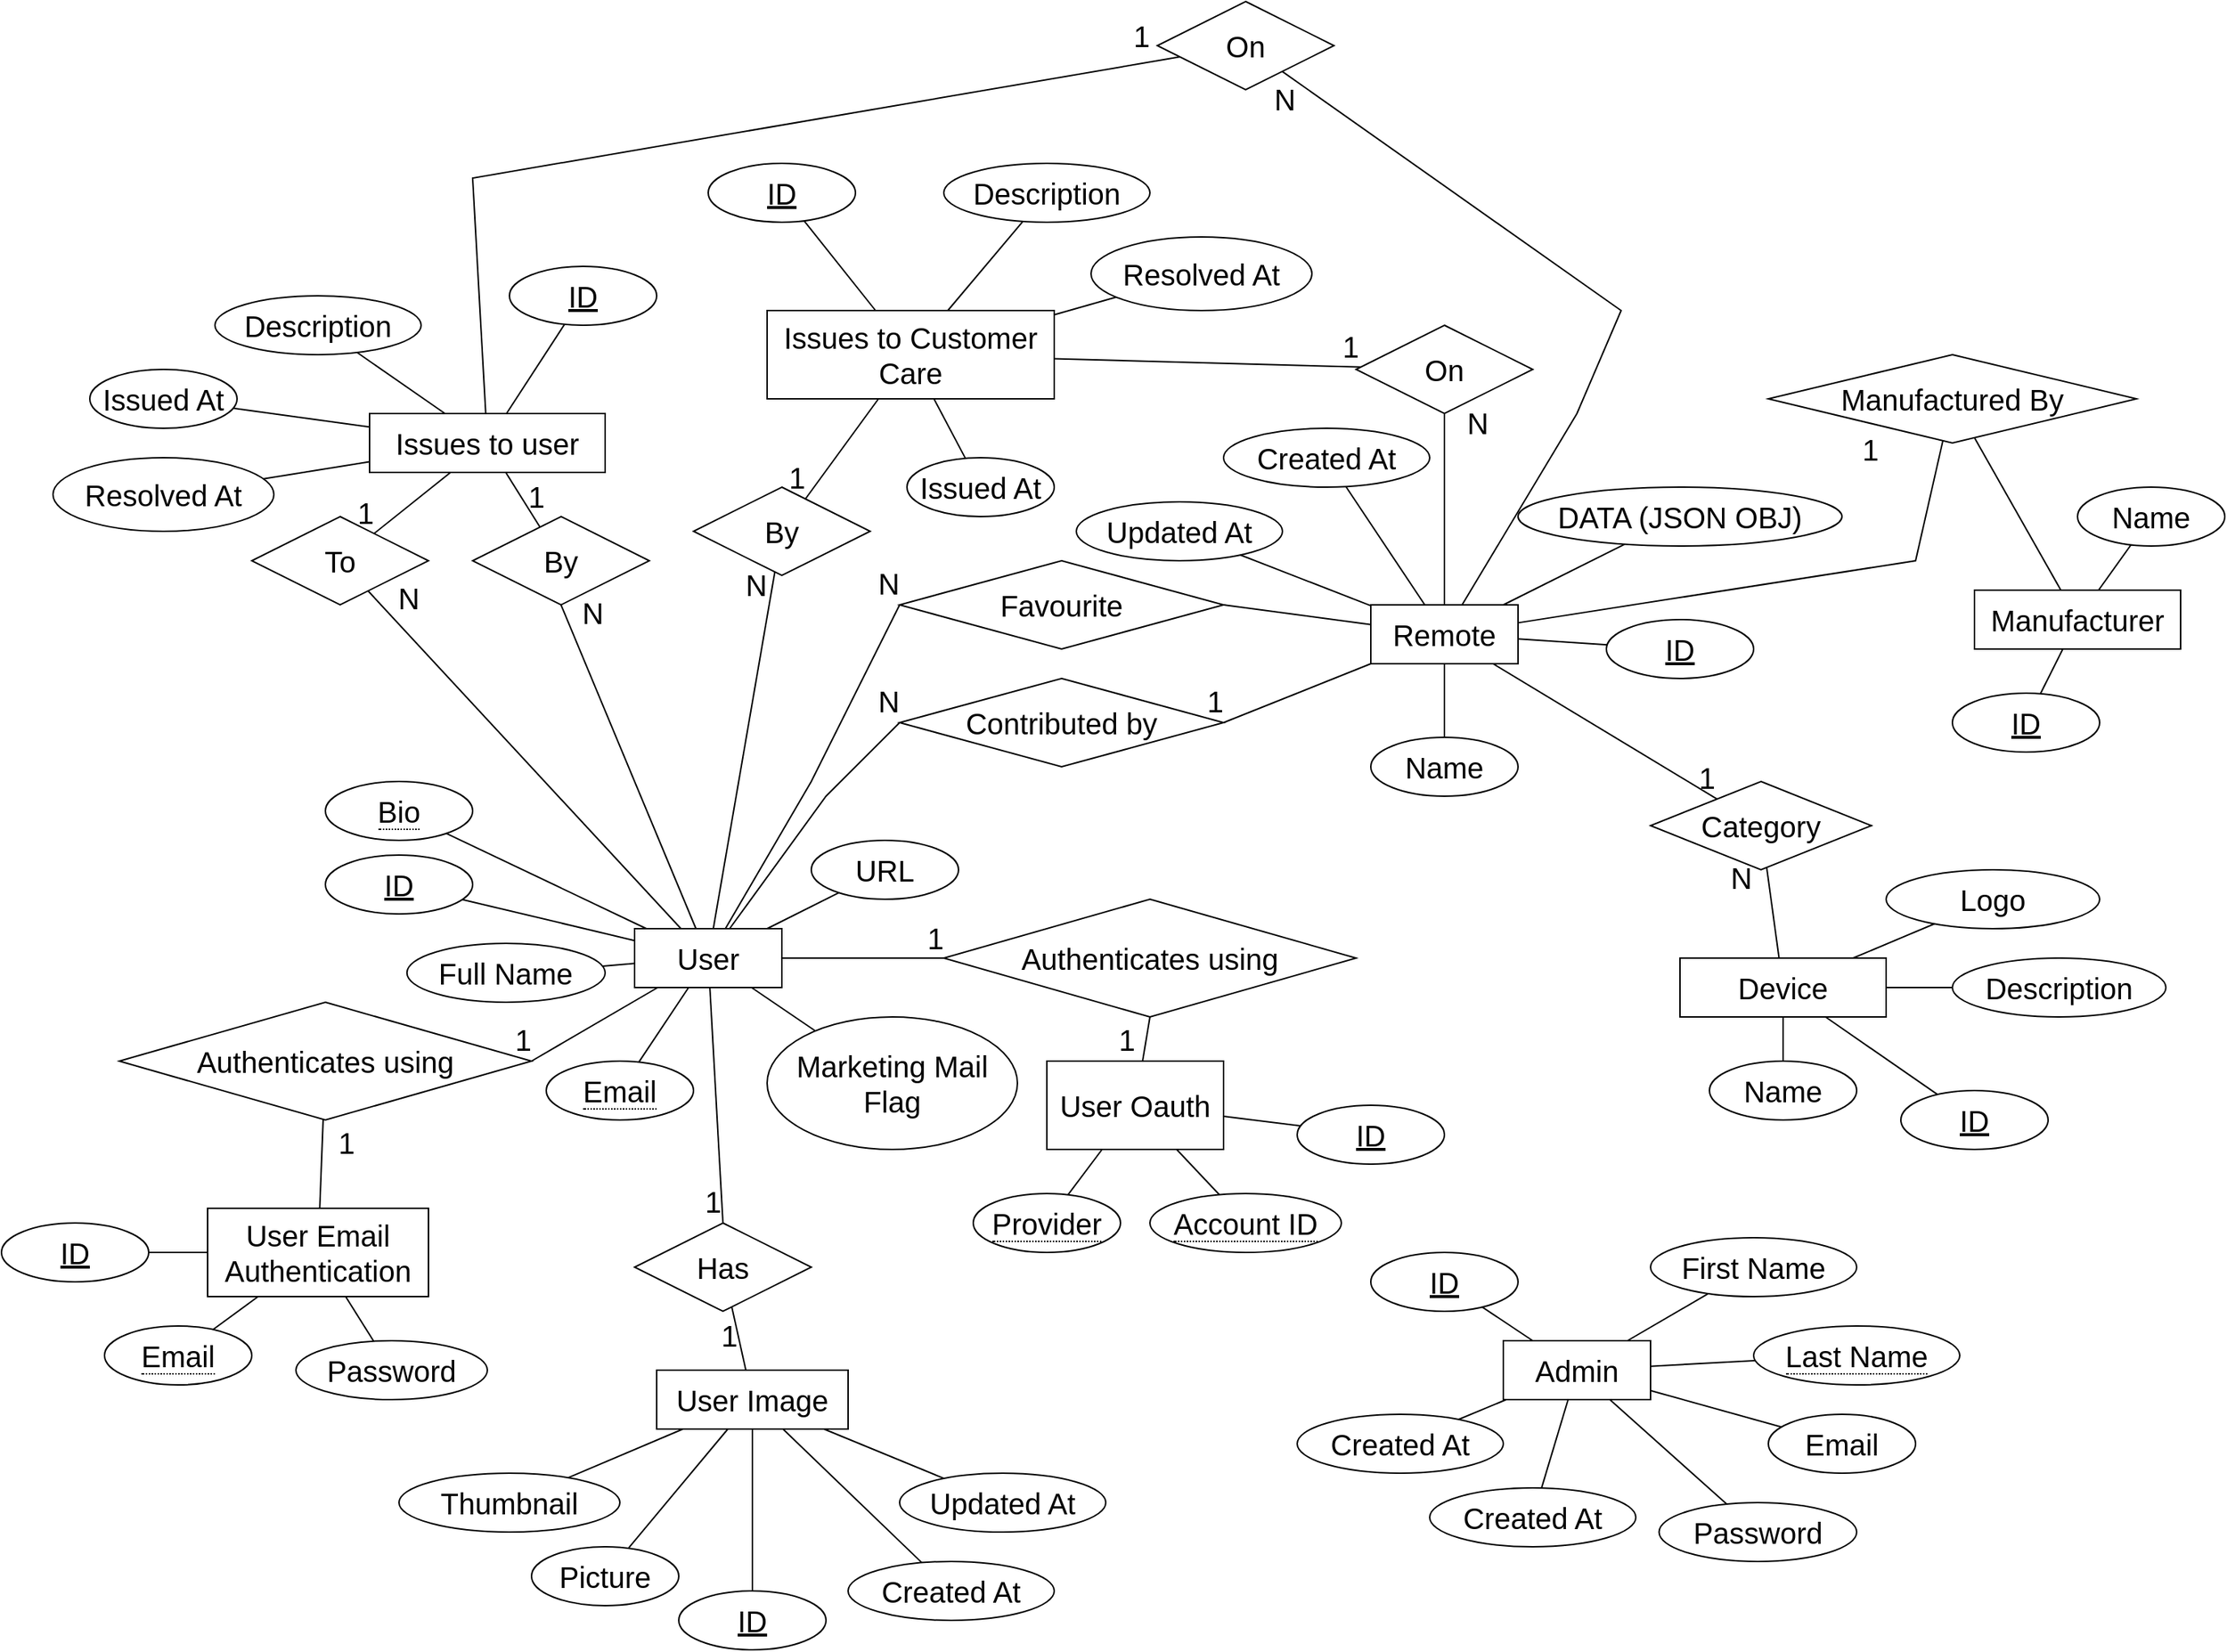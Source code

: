 <mxfile version="17.2.4" type="device"><diagram id="R2lEEEUBdFMjLlhIrx00" name="Page-1"><mxGraphModel dx="2805" dy="2428" grid="1" gridSize="10" guides="1" tooltips="1" connect="1" arrows="1" fold="1" page="1" pageScale="1" pageWidth="850" pageHeight="1100" math="0" shadow="0" extFonts="Permanent Marker^https://fonts.googleapis.com/css?family=Permanent+Marker"><root><mxCell id="0"/><mxCell id="1" parent="0"/><mxCell id="GoLsQknauNFlvI-xwhNp-1" value="&lt;font style=&quot;font-size: 20px&quot;&gt;User Oauth&lt;/font&gt;" style="whiteSpace=wrap;html=1;align=center;movable=0;resizable=0;rotatable=0;deletable=0;editable=0;connectable=0;" vertex="1" parent="1"><mxGeometry x="610" y="470" width="120" height="60" as="geometry"/></mxCell><mxCell id="GoLsQknauNFlvI-xwhNp-2" value="&lt;font style=&quot;font-size: 20px&quot;&gt;User&lt;/font&gt;" style="whiteSpace=wrap;html=1;align=center;movable=0;resizable=0;rotatable=0;deletable=0;editable=0;connectable=0;" vertex="1" parent="1"><mxGeometry x="330" y="380" width="100" height="40" as="geometry"/></mxCell><mxCell id="GoLsQknauNFlvI-xwhNp-3" value="&lt;font style=&quot;font-size: 20px&quot;&gt;Remote&lt;/font&gt;" style="whiteSpace=wrap;html=1;align=center;movable=0;resizable=0;rotatable=0;deletable=0;editable=0;connectable=0;" vertex="1" parent="1"><mxGeometry x="830" y="160" width="100" height="40" as="geometry"/></mxCell><mxCell id="GoLsQknauNFlvI-xwhNp-4" value="&lt;font style=&quot;font-size: 20px&quot;&gt;User Image&lt;br&gt;&lt;/font&gt;" style="whiteSpace=wrap;html=1;align=center;movable=0;resizable=0;rotatable=0;deletable=0;editable=0;connectable=0;" vertex="1" parent="1"><mxGeometry x="345" y="680" width="130" height="40" as="geometry"/></mxCell><mxCell id="GoLsQknauNFlvI-xwhNp-5" value="&lt;font style=&quot;font-size: 20px&quot;&gt;User Email Authentication&lt;br&gt;&lt;/font&gt;" style="whiteSpace=wrap;html=1;align=center;movable=0;resizable=0;rotatable=0;deletable=0;editable=0;connectable=0;" vertex="1" parent="1"><mxGeometry x="40" y="570" width="150" height="60" as="geometry"/></mxCell><mxCell id="GoLsQknauNFlvI-xwhNp-6" value="&lt;span style=&quot;font-size: 20px&quot;&gt;Issues to user&lt;/span&gt;" style="whiteSpace=wrap;html=1;align=center;movable=0;resizable=0;rotatable=0;deletable=0;editable=0;connectable=0;" vertex="1" parent="1"><mxGeometry x="150" y="30" width="160" height="40" as="geometry"/></mxCell><mxCell id="GoLsQknauNFlvI-xwhNp-7" value="&lt;font style=&quot;font-size: 20px&quot;&gt;Manufacturer&lt;/font&gt;" style="whiteSpace=wrap;html=1;align=center;movable=0;resizable=0;rotatable=0;deletable=0;editable=0;connectable=0;" vertex="1" parent="1"><mxGeometry x="1240" y="150" width="140" height="40" as="geometry"/></mxCell><mxCell id="GoLsQknauNFlvI-xwhNp-8" value="&lt;font style=&quot;font-size: 20px&quot;&gt;Device&lt;/font&gt;" style="whiteSpace=wrap;html=1;align=center;movable=0;resizable=0;rotatable=0;deletable=0;editable=0;connectable=0;" vertex="1" parent="1"><mxGeometry x="1040" y="400" width="140" height="40" as="geometry"/></mxCell><mxCell id="GoLsQknauNFlvI-xwhNp-11" value="&lt;span style=&quot;border-bottom: 1px dotted&quot;&gt;Account ID&lt;/span&gt;" style="ellipse;whiteSpace=wrap;html=1;align=center;fontSize=20;movable=0;resizable=0;rotatable=0;deletable=0;editable=0;connectable=0;" vertex="1" parent="1"><mxGeometry x="680" y="560" width="130" height="40" as="geometry"/></mxCell><mxCell id="GoLsQknauNFlvI-xwhNp-12" value="&lt;span style=&quot;border-bottom: 1px dotted&quot;&gt;Provider&lt;/span&gt;" style="ellipse;whiteSpace=wrap;html=1;align=center;fontSize=20;movable=0;resizable=0;rotatable=0;deletable=0;editable=0;connectable=0;" vertex="1" parent="1"><mxGeometry x="560" y="560" width="100" height="40" as="geometry"/></mxCell><mxCell id="GoLsQknauNFlvI-xwhNp-17" value="" style="endArrow=none;html=1;rounded=0;fontSize=20;movable=0;resizable=0;rotatable=0;deletable=0;editable=0;connectable=0;" edge="1" parent="1" source="GoLsQknauNFlvI-xwhNp-12" target="GoLsQknauNFlvI-xwhNp-1"><mxGeometry relative="1" as="geometry"><mxPoint x="500" y="450" as="sourcePoint"/><mxPoint x="660" y="450" as="targetPoint"/></mxGeometry></mxCell><mxCell id="GoLsQknauNFlvI-xwhNp-18" value="" style="endArrow=none;html=1;rounded=0;fontSize=20;movable=0;resizable=0;rotatable=0;deletable=0;editable=0;connectable=0;" edge="1" parent="1" source="GoLsQknauNFlvI-xwhNp-11" target="GoLsQknauNFlvI-xwhNp-1"><mxGeometry relative="1" as="geometry"><mxPoint x="600" y="420" as="sourcePoint"/><mxPoint x="760" y="420" as="targetPoint"/></mxGeometry></mxCell><mxCell id="GoLsQknauNFlvI-xwhNp-20" value="" style="endArrow=none;html=1;rounded=0;fontSize=20;movable=0;resizable=0;rotatable=0;deletable=0;editable=0;connectable=0;" edge="1" parent="1" source="GoLsQknauNFlvI-xwhNp-117" target="GoLsQknauNFlvI-xwhNp-1"><mxGeometry relative="1" as="geometry"><mxPoint x="760.0" y="510" as="sourcePoint"/><mxPoint x="680" y="420" as="targetPoint"/></mxGeometry></mxCell><mxCell id="GoLsQknauNFlvI-xwhNp-22" value="&lt;span style=&quot;border-bottom: 1px dotted&quot;&gt;Email&lt;/span&gt;" style="ellipse;whiteSpace=wrap;html=1;align=center;fontSize=20;movable=0;resizable=0;rotatable=0;deletable=0;editable=0;connectable=0;" vertex="1" parent="1"><mxGeometry x="-30" y="650" width="100" height="40" as="geometry"/></mxCell><mxCell id="GoLsQknauNFlvI-xwhNp-25" value="" style="endArrow=none;html=1;rounded=0;fontSize=20;movable=0;resizable=0;rotatable=0;deletable=0;editable=0;connectable=0;" edge="1" parent="1" source="GoLsQknauNFlvI-xwhNp-123" target="GoLsQknauNFlvI-xwhNp-5"><mxGeometry relative="1" as="geometry"><mxPoint x="10" y="600" as="sourcePoint"/><mxPoint x="310" y="520" as="targetPoint"/></mxGeometry></mxCell><mxCell id="GoLsQknauNFlvI-xwhNp-26" value="" style="endArrow=none;html=1;rounded=0;fontSize=20;movable=0;resizable=0;rotatable=0;deletable=0;editable=0;connectable=0;" edge="1" parent="1" source="GoLsQknauNFlvI-xwhNp-22" target="GoLsQknauNFlvI-xwhNp-5"><mxGeometry relative="1" as="geometry"><mxPoint x="110" y="520" as="sourcePoint"/><mxPoint x="270" y="520" as="targetPoint"/></mxGeometry></mxCell><mxCell id="GoLsQknauNFlvI-xwhNp-27" value="" style="endArrow=none;html=1;rounded=0;fontSize=20;movable=0;resizable=0;rotatable=0;deletable=0;editable=0;connectable=0;" edge="1" parent="1" source="GoLsQknauNFlvI-xwhNp-112" target="GoLsQknauNFlvI-xwhNp-5"><mxGeometry relative="1" as="geometry"><mxPoint x="147.943" y="650.408" as="sourcePoint"/><mxPoint x="390" y="520" as="targetPoint"/></mxGeometry></mxCell><mxCell id="GoLsQknauNFlvI-xwhNp-30" value="&lt;span style=&quot;border-bottom: 1px dotted&quot;&gt;Bio&lt;/span&gt;" style="ellipse;whiteSpace=wrap;html=1;align=center;fontSize=20;movable=0;resizable=0;rotatable=0;deletable=0;editable=0;connectable=0;" vertex="1" parent="1"><mxGeometry x="120" y="280" width="100" height="40" as="geometry"/></mxCell><mxCell id="GoLsQknauNFlvI-xwhNp-32" value="" style="endArrow=none;html=1;rounded=0;fontSize=20;movable=0;resizable=0;rotatable=0;deletable=0;editable=0;connectable=0;" edge="1" parent="1" source="GoLsQknauNFlvI-xwhNp-2" target="GoLsQknauNFlvI-xwhNp-30"><mxGeometry relative="1" as="geometry"><mxPoint x="280" y="260" as="sourcePoint"/><mxPoint x="440" y="260" as="targetPoint"/></mxGeometry></mxCell><mxCell id="GoLsQknauNFlvI-xwhNp-33" value="" style="endArrow=none;html=1;rounded=0;fontSize=20;movable=0;resizable=0;rotatable=0;deletable=0;editable=0;connectable=0;" edge="1" parent="1" source="GoLsQknauNFlvI-xwhNp-128" target="GoLsQknauNFlvI-xwhNp-2"><mxGeometry relative="1" as="geometry"><mxPoint x="274.623" y="354.429" as="sourcePoint"/><mxPoint x="410" y="200" as="targetPoint"/></mxGeometry></mxCell><mxCell id="GoLsQknauNFlvI-xwhNp-34" value="" style="endArrow=none;html=1;rounded=0;fontSize=20;movable=0;resizable=0;rotatable=0;deletable=0;editable=0;connectable=0;" edge="1" parent="1" source="GoLsQknauNFlvI-xwhNp-2" target="GoLsQknauNFlvI-xwhNp-125"><mxGeometry relative="1" as="geometry"><mxPoint x="340" y="270" as="sourcePoint"/><mxPoint x="469.998" y="356.853" as="targetPoint"/></mxGeometry></mxCell><mxCell id="GoLsQknauNFlvI-xwhNp-39" value="&lt;span style=&quot;border-bottom: 1px dotted&quot;&gt;Email&lt;/span&gt;" style="ellipse;whiteSpace=wrap;html=1;align=center;fontSize=20;movable=0;resizable=0;rotatable=0;deletable=0;editable=0;connectable=0;" vertex="1" parent="1"><mxGeometry x="270" y="470" width="100" height="40" as="geometry"/></mxCell><mxCell id="GoLsQknauNFlvI-xwhNp-41" value="" style="endArrow=none;html=1;rounded=0;fontSize=20;movable=0;resizable=0;rotatable=0;deletable=0;editable=0;connectable=0;" edge="1" parent="1" source="GoLsQknauNFlvI-xwhNp-2" target="GoLsQknauNFlvI-xwhNp-39"><mxGeometry relative="1" as="geometry"><mxPoint x="490" y="410" as="sourcePoint"/><mxPoint x="650" y="410" as="targetPoint"/></mxGeometry></mxCell><mxCell id="GoLsQknauNFlvI-xwhNp-42" value="Authenticates using" style="shape=rhombus;perimeter=rhombusPerimeter;whiteSpace=wrap;html=1;align=center;fontSize=20;movable=0;resizable=0;rotatable=0;deletable=0;editable=0;connectable=0;" vertex="1" parent="1"><mxGeometry x="-20" y="430" width="280" height="80" as="geometry"/></mxCell><mxCell id="GoLsQknauNFlvI-xwhNp-43" value="Authenticates using" style="shape=rhombus;perimeter=rhombusPerimeter;whiteSpace=wrap;html=1;align=center;fontSize=20;movable=0;resizable=0;rotatable=0;deletable=0;editable=0;connectable=0;" vertex="1" parent="1"><mxGeometry x="540" y="360" width="280" height="80" as="geometry"/></mxCell><mxCell id="GoLsQknauNFlvI-xwhNp-44" value="" style="endArrow=none;html=1;rounded=0;fontSize=20;entryX=0.5;entryY=1;entryDx=0;entryDy=0;movable=0;resizable=0;rotatable=0;deletable=0;editable=0;connectable=0;" edge="1" parent="1" source="GoLsQknauNFlvI-xwhNp-1" target="GoLsQknauNFlvI-xwhNp-43"><mxGeometry relative="1" as="geometry"><mxPoint x="390" y="550" as="sourcePoint"/><mxPoint x="550" y="550" as="targetPoint"/></mxGeometry></mxCell><mxCell id="GoLsQknauNFlvI-xwhNp-45" value="1" style="resizable=0;html=1;align=right;verticalAlign=bottom;fontSize=20;movable=0;rotatable=0;deletable=0;editable=0;connectable=0;" connectable="0" vertex="1" parent="GoLsQknauNFlvI-xwhNp-44"><mxGeometry x="1" relative="1" as="geometry"><mxPoint x="-10" y="30" as="offset"/></mxGeometry></mxCell><mxCell id="GoLsQknauNFlvI-xwhNp-46" value="" style="endArrow=none;html=1;rounded=0;fontSize=20;movable=0;resizable=0;rotatable=0;deletable=0;editable=0;connectable=0;" edge="1" parent="1" source="GoLsQknauNFlvI-xwhNp-2" target="GoLsQknauNFlvI-xwhNp-43"><mxGeometry relative="1" as="geometry"><mxPoint x="540" y="330" as="sourcePoint"/><mxPoint x="700" y="330" as="targetPoint"/></mxGeometry></mxCell><mxCell id="GoLsQknauNFlvI-xwhNp-47" value="1" style="resizable=0;html=1;align=right;verticalAlign=bottom;fontSize=20;movable=0;rotatable=0;deletable=0;editable=0;connectable=0;" connectable="0" vertex="1" parent="GoLsQknauNFlvI-xwhNp-46"><mxGeometry x="1" relative="1" as="geometry"/></mxCell><mxCell id="GoLsQknauNFlvI-xwhNp-48" value="" style="endArrow=none;html=1;rounded=0;fontSize=20;entryX=1;entryY=0.5;entryDx=0;entryDy=0;movable=0;resizable=0;rotatable=0;deletable=0;editable=0;connectable=0;" edge="1" parent="1" source="GoLsQknauNFlvI-xwhNp-2" target="GoLsQknauNFlvI-xwhNp-42"><mxGeometry relative="1" as="geometry"><mxPoint x="420" y="540" as="sourcePoint"/><mxPoint x="580" y="540" as="targetPoint"/></mxGeometry></mxCell><mxCell id="GoLsQknauNFlvI-xwhNp-49" value="1" style="resizable=0;html=1;align=right;verticalAlign=bottom;fontSize=20;movable=0;rotatable=0;deletable=0;editable=0;connectable=0;" connectable="0" vertex="1" parent="GoLsQknauNFlvI-xwhNp-48"><mxGeometry x="1" relative="1" as="geometry"/></mxCell><mxCell id="GoLsQknauNFlvI-xwhNp-51" value="" style="endArrow=none;html=1;rounded=0;fontSize=20;movable=0;resizable=0;rotatable=0;deletable=0;editable=0;connectable=0;" edge="1" parent="1" source="GoLsQknauNFlvI-xwhNp-5" target="GoLsQknauNFlvI-xwhNp-42"><mxGeometry relative="1" as="geometry"><mxPoint x="200" y="570" as="sourcePoint"/><mxPoint x="120" y="500" as="targetPoint"/></mxGeometry></mxCell><mxCell id="GoLsQknauNFlvI-xwhNp-52" value="1" style="resizable=0;html=1;align=right;verticalAlign=bottom;fontSize=20;movable=0;rotatable=0;deletable=0;editable=0;connectable=0;" connectable="0" vertex="1" parent="GoLsQknauNFlvI-xwhNp-51"><mxGeometry x="1" relative="1" as="geometry"><mxPoint x="22" y="30" as="offset"/></mxGeometry></mxCell><mxCell id="GoLsQknauNFlvI-xwhNp-53" value="Marketing Mail Flag" style="ellipse;whiteSpace=wrap;html=1;align=center;fontSize=20;movable=0;resizable=0;rotatable=0;deletable=0;editable=0;connectable=0;" vertex="1" parent="1"><mxGeometry x="420" y="440" width="170" height="90" as="geometry"/></mxCell><mxCell id="GoLsQknauNFlvI-xwhNp-54" value="" style="endArrow=none;html=1;rounded=0;fontSize=20;movable=0;resizable=0;rotatable=0;deletable=0;editable=0;connectable=0;" edge="1" parent="1" source="GoLsQknauNFlvI-xwhNp-2" target="GoLsQknauNFlvI-xwhNp-53"><mxGeometry relative="1" as="geometry"><mxPoint x="390" y="640" as="sourcePoint"/><mxPoint x="550" y="640" as="targetPoint"/></mxGeometry></mxCell><mxCell id="GoLsQknauNFlvI-xwhNp-57" value="Picture" style="ellipse;whiteSpace=wrap;html=1;align=center;fontSize=20;movable=0;resizable=0;rotatable=0;deletable=0;editable=0;connectable=0;" vertex="1" parent="1"><mxGeometry x="260" y="800" width="100" height="40" as="geometry"/></mxCell><mxCell id="GoLsQknauNFlvI-xwhNp-60" value="" style="endArrow=none;html=1;rounded=0;fontSize=20;movable=0;resizable=0;rotatable=0;deletable=0;editable=0;connectable=0;" edge="1" parent="1" source="GoLsQknauNFlvI-xwhNp-4" target="GoLsQknauNFlvI-xwhNp-116"><mxGeometry relative="1" as="geometry"><mxPoint x="130" y="660" as="sourcePoint"/><mxPoint x="323.893" y="733.279" as="targetPoint"/></mxGeometry></mxCell><mxCell id="GoLsQknauNFlvI-xwhNp-61" value="" style="endArrow=none;html=1;rounded=0;fontSize=20;movable=0;resizable=0;rotatable=0;deletable=0;editable=0;connectable=0;" edge="1" parent="1" source="GoLsQknauNFlvI-xwhNp-115" target="GoLsQknauNFlvI-xwhNp-4"><mxGeometry relative="1" as="geometry"><mxPoint x="477.195" y="752.201" as="sourcePoint"/><mxPoint x="130" y="700" as="targetPoint"/></mxGeometry></mxCell><mxCell id="GoLsQknauNFlvI-xwhNp-62" value="" style="endArrow=none;html=1;rounded=0;fontSize=20;movable=0;resizable=0;rotatable=0;deletable=0;editable=0;connectable=0;" edge="1" parent="1" source="GoLsQknauNFlvI-xwhNp-57" target="GoLsQknauNFlvI-xwhNp-4"><mxGeometry relative="1" as="geometry"><mxPoint y="690" as="sourcePoint"/><mxPoint x="160" y="690" as="targetPoint"/></mxGeometry></mxCell><mxCell id="GoLsQknauNFlvI-xwhNp-64" value="Has" style="shape=rhombus;perimeter=rhombusPerimeter;whiteSpace=wrap;html=1;align=center;fontSize=20;movable=0;resizable=0;rotatable=0;deletable=0;editable=0;connectable=0;" vertex="1" parent="1"><mxGeometry x="330" y="580" width="120" height="60" as="geometry"/></mxCell><mxCell id="GoLsQknauNFlvI-xwhNp-65" value="" style="endArrow=none;html=1;rounded=0;fontSize=20;entryX=0.5;entryY=0;entryDx=0;entryDy=0;movable=0;resizable=0;rotatable=0;deletable=0;editable=0;connectable=0;" edge="1" parent="1" source="GoLsQknauNFlvI-xwhNp-2" target="GoLsQknauNFlvI-xwhNp-64"><mxGeometry relative="1" as="geometry"><mxPoint x="250" y="160" as="sourcePoint"/><mxPoint x="410" y="160" as="targetPoint"/></mxGeometry></mxCell><mxCell id="GoLsQknauNFlvI-xwhNp-66" value="1" style="resizable=0;html=1;align=right;verticalAlign=bottom;fontSize=20;movable=0;rotatable=0;deletable=0;editable=0;connectable=0;" connectable="0" vertex="1" parent="GoLsQknauNFlvI-xwhNp-65"><mxGeometry x="1" relative="1" as="geometry"/></mxCell><mxCell id="GoLsQknauNFlvI-xwhNp-72" value="" style="endArrow=none;html=1;rounded=0;fontSize=20;movable=0;resizable=0;rotatable=0;deletable=0;editable=0;connectable=0;" edge="1" parent="1" source="GoLsQknauNFlvI-xwhNp-4" target="GoLsQknauNFlvI-xwhNp-64"><mxGeometry relative="1" as="geometry"><mxPoint x="60" y="740" as="sourcePoint"/><mxPoint x="220" y="740" as="targetPoint"/></mxGeometry></mxCell><mxCell id="GoLsQknauNFlvI-xwhNp-73" value="1" style="resizable=0;html=1;align=right;verticalAlign=bottom;fontSize=20;movable=0;rotatable=0;deletable=0;editable=0;connectable=0;" connectable="0" vertex="1" parent="GoLsQknauNFlvI-xwhNp-72"><mxGeometry x="1" relative="1" as="geometry"><mxPoint x="4" y="33" as="offset"/></mxGeometry></mxCell><mxCell id="GoLsQknauNFlvI-xwhNp-74" value="Name" style="ellipse;whiteSpace=wrap;html=1;align=center;fontSize=20;movable=0;resizable=0;rotatable=0;deletable=0;editable=0;connectable=0;" vertex="1" parent="1"><mxGeometry x="830" y="250" width="100" height="40" as="geometry"/></mxCell><mxCell id="GoLsQknauNFlvI-xwhNp-77" value="DATA (JSON OBJ)" style="ellipse;whiteSpace=wrap;html=1;align=center;fontSize=20;movable=0;resizable=0;rotatable=0;deletable=0;editable=0;connectable=0;" vertex="1" parent="1"><mxGeometry x="930" y="80" width="220" height="40" as="geometry"/></mxCell><mxCell id="GoLsQknauNFlvI-xwhNp-80" value="" style="endArrow=none;html=1;rounded=0;fontSize=20;movable=0;resizable=0;rotatable=0;deletable=0;editable=0;connectable=0;" edge="1" parent="1" source="GoLsQknauNFlvI-xwhNp-77" target="GoLsQknauNFlvI-xwhNp-3"><mxGeometry relative="1" as="geometry"><mxPoint x="590" y="190" as="sourcePoint"/><mxPoint x="750" y="190" as="targetPoint"/></mxGeometry></mxCell><mxCell id="GoLsQknauNFlvI-xwhNp-81" value="" style="endArrow=none;html=1;rounded=0;fontSize=20;movable=0;resizable=0;rotatable=0;deletable=0;editable=0;connectable=0;" edge="1" parent="1" source="GoLsQknauNFlvI-xwhNp-3" target="GoLsQknauNFlvI-xwhNp-74"><mxGeometry relative="1" as="geometry"><mxPoint x="710" y="150" as="sourcePoint"/><mxPoint x="870" y="150" as="targetPoint"/></mxGeometry></mxCell><mxCell id="GoLsQknauNFlvI-xwhNp-82" value="" style="endArrow=none;html=1;rounded=0;fontSize=20;movable=0;resizable=0;rotatable=0;deletable=0;editable=0;connectable=0;" edge="1" parent="1" source="GoLsQknauNFlvI-xwhNp-119" target="GoLsQknauNFlvI-xwhNp-3"><mxGeometry relative="1" as="geometry"><mxPoint x="980.581" y="173.041" as="sourcePoint"/><mxPoint x="860" y="170" as="targetPoint"/></mxGeometry></mxCell><mxCell id="GoLsQknauNFlvI-xwhNp-84" value="Contributed by" style="shape=rhombus;perimeter=rhombusPerimeter;whiteSpace=wrap;html=1;align=center;fontSize=20;movable=0;resizable=0;rotatable=0;deletable=0;editable=0;connectable=0;" vertex="1" parent="1"><mxGeometry x="510" y="210" width="220" height="60" as="geometry"/></mxCell><mxCell id="GoLsQknauNFlvI-xwhNp-85" value="" style="endArrow=none;html=1;rounded=0;fontSize=20;entryX=0;entryY=0.5;entryDx=0;entryDy=0;movable=0;resizable=0;rotatable=0;deletable=0;editable=0;connectable=0;" edge="1" parent="1" source="GoLsQknauNFlvI-xwhNp-2" target="GoLsQknauNFlvI-xwhNp-84"><mxGeometry relative="1" as="geometry"><mxPoint x="370" y="190" as="sourcePoint"/><mxPoint x="530" y="190" as="targetPoint"/><Array as="points"><mxPoint x="460" y="290"/></Array></mxGeometry></mxCell><mxCell id="GoLsQknauNFlvI-xwhNp-86" value="N" style="resizable=0;html=1;align=right;verticalAlign=bottom;fontSize=20;movable=0;rotatable=0;deletable=0;editable=0;connectable=0;" connectable="0" vertex="1" parent="GoLsQknauNFlvI-xwhNp-85"><mxGeometry x="1" relative="1" as="geometry"/></mxCell><mxCell id="GoLsQknauNFlvI-xwhNp-87" value="" style="endArrow=none;html=1;rounded=0;fontSize=20;movable=0;resizable=0;rotatable=0;deletable=0;editable=0;connectable=0;" edge="1" parent="1" source="GoLsQknauNFlvI-xwhNp-3"><mxGeometry relative="1" as="geometry"><mxPoint x="390" y="160" as="sourcePoint"/><mxPoint x="730" y="240" as="targetPoint"/></mxGeometry></mxCell><mxCell id="GoLsQknauNFlvI-xwhNp-88" value="1" style="resizable=0;html=1;align=right;verticalAlign=bottom;fontSize=20;movable=0;rotatable=0;deletable=0;editable=0;connectable=0;" connectable="0" vertex="1" parent="GoLsQknauNFlvI-xwhNp-87"><mxGeometry x="1" relative="1" as="geometry"/></mxCell><mxCell id="GoLsQknauNFlvI-xwhNp-89" value="Favourite" style="shape=rhombus;perimeter=rhombusPerimeter;whiteSpace=wrap;html=1;align=center;fontSize=20;movable=0;resizable=0;rotatable=0;deletable=0;editable=0;connectable=0;" vertex="1" parent="1"><mxGeometry x="510" y="130" width="220" height="60" as="geometry"/></mxCell><mxCell id="GoLsQknauNFlvI-xwhNp-90" value="" style="endArrow=none;html=1;rounded=0;fontSize=20;entryX=0;entryY=0.5;entryDx=0;entryDy=0;movable=0;resizable=0;rotatable=0;deletable=0;editable=0;connectable=0;" edge="1" parent="1" source="GoLsQknauNFlvI-xwhNp-2" target="GoLsQknauNFlvI-xwhNp-89"><mxGeometry relative="1" as="geometry"><mxPoint x="401.667" y="390" as="sourcePoint"/><mxPoint x="520" y="250" as="targetPoint"/><Array as="points"><mxPoint x="450" y="280"/></Array></mxGeometry></mxCell><mxCell id="GoLsQknauNFlvI-xwhNp-91" value="N" style="resizable=0;html=1;align=right;verticalAlign=bottom;fontSize=20;movable=0;rotatable=0;deletable=0;editable=0;connectable=0;" connectable="0" vertex="1" parent="GoLsQknauNFlvI-xwhNp-90"><mxGeometry x="1" relative="1" as="geometry"/></mxCell><mxCell id="GoLsQknauNFlvI-xwhNp-92" value="" style="endArrow=none;html=1;rounded=0;fontSize=20;exitX=1;exitY=0.5;exitDx=0;exitDy=0;movable=0;resizable=0;rotatable=0;deletable=0;editable=0;connectable=0;" edge="1" parent="1" source="GoLsQknauNFlvI-xwhNp-89" target="GoLsQknauNFlvI-xwhNp-3"><mxGeometry relative="1" as="geometry"><mxPoint x="760" y="130" as="sourcePoint"/><mxPoint x="920" y="130" as="targetPoint"/></mxGeometry></mxCell><mxCell id="GoLsQknauNFlvI-xwhNp-93" value="Name" style="ellipse;whiteSpace=wrap;html=1;align=center;fontSize=20;movable=0;resizable=0;rotatable=0;deletable=0;editable=0;connectable=0;" vertex="1" parent="1"><mxGeometry x="1060" y="470" width="100" height="40" as="geometry"/></mxCell><mxCell id="GoLsQknauNFlvI-xwhNp-95" value="Description" style="ellipse;whiteSpace=wrap;html=1;align=center;fontSize=20;movable=0;resizable=0;rotatable=0;deletable=0;editable=0;connectable=0;" vertex="1" parent="1"><mxGeometry x="1225" y="400" width="145" height="40" as="geometry"/></mxCell><mxCell id="GoLsQknauNFlvI-xwhNp-96" value="Logo" style="ellipse;whiteSpace=wrap;html=1;align=center;fontSize=20;movable=0;resizable=0;rotatable=0;deletable=0;editable=0;connectable=0;" vertex="1" parent="1"><mxGeometry x="1180" y="340" width="145" height="40" as="geometry"/></mxCell><mxCell id="GoLsQknauNFlvI-xwhNp-97" value="" style="endArrow=none;html=1;rounded=0;fontSize=20;entryX=0.5;entryY=0;entryDx=0;entryDy=0;movable=0;resizable=0;rotatable=0;deletable=0;editable=0;connectable=0;" edge="1" parent="1" source="GoLsQknauNFlvI-xwhNp-8" target="GoLsQknauNFlvI-xwhNp-93"><mxGeometry relative="1" as="geometry"><mxPoint x="960" y="650" as="sourcePoint"/><mxPoint x="1120" y="650" as="targetPoint"/></mxGeometry></mxCell><mxCell id="GoLsQknauNFlvI-xwhNp-98" value="" style="endArrow=none;html=1;rounded=0;fontSize=20;movable=0;resizable=0;rotatable=0;deletable=0;editable=0;connectable=0;" edge="1" parent="1" source="GoLsQknauNFlvI-xwhNp-8" target="GoLsQknauNFlvI-xwhNp-118"><mxGeometry relative="1" as="geometry"><mxPoint x="940" y="630" as="sourcePoint"/><mxPoint x="1207.365" y="464.848" as="targetPoint"/></mxGeometry></mxCell><mxCell id="GoLsQknauNFlvI-xwhNp-99" value="" style="endArrow=none;html=1;rounded=0;fontSize=20;movable=0;resizable=0;rotatable=0;deletable=0;editable=0;connectable=0;" edge="1" parent="1" source="GoLsQknauNFlvI-xwhNp-8" target="GoLsQknauNFlvI-xwhNp-95"><mxGeometry relative="1" as="geometry"><mxPoint x="960" y="680" as="sourcePoint"/><mxPoint x="1120" y="680" as="targetPoint"/></mxGeometry></mxCell><mxCell id="GoLsQknauNFlvI-xwhNp-100" value="" style="endArrow=none;html=1;rounded=0;fontSize=20;movable=0;resizable=0;rotatable=0;deletable=0;editable=0;connectable=0;" edge="1" parent="1" source="GoLsQknauNFlvI-xwhNp-8" target="GoLsQknauNFlvI-xwhNp-96"><mxGeometry relative="1" as="geometry"><mxPoint x="1270" y="620" as="sourcePoint"/><mxPoint x="1430" y="620" as="targetPoint"/></mxGeometry></mxCell><mxCell id="GoLsQknauNFlvI-xwhNp-102" value="Category" style="shape=rhombus;perimeter=rhombusPerimeter;whiteSpace=wrap;html=1;align=center;fontSize=20;movable=0;resizable=0;rotatable=0;deletable=0;editable=0;connectable=0;" vertex="1" parent="1"><mxGeometry x="1020" y="280" width="150" height="60" as="geometry"/></mxCell><mxCell id="GoLsQknauNFlvI-xwhNp-109" value="ID" style="ellipse;whiteSpace=wrap;html=1;align=center;fontStyle=4;fontSize=20;movable=0;resizable=0;rotatable=0;deletable=0;editable=0;connectable=0;" vertex="1" parent="1"><mxGeometry x="1225" y="220" width="100" height="40" as="geometry"/></mxCell><mxCell id="GoLsQknauNFlvI-xwhNp-110" value="Name" style="ellipse;whiteSpace=wrap;html=1;align=center;fontSize=20;movable=0;resizable=0;rotatable=0;deletable=0;editable=0;connectable=0;" vertex="1" parent="1"><mxGeometry x="1310" y="80" width="100" height="40" as="geometry"/></mxCell><mxCell id="GoLsQknauNFlvI-xwhNp-112" value="Password" style="ellipse;whiteSpace=wrap;html=1;align=center;fontSize=20;movable=0;resizable=0;rotatable=0;deletable=0;editable=0;connectable=0;" vertex="1" parent="1"><mxGeometry x="100" y="660" width="130" height="40" as="geometry"/></mxCell><mxCell id="GoLsQknauNFlvI-xwhNp-115" value="ID" style="ellipse;whiteSpace=wrap;html=1;align=center;fontStyle=4;fontSize=20;movable=0;resizable=0;rotatable=0;deletable=0;editable=0;connectable=0;" vertex="1" parent="1"><mxGeometry x="360" y="830" width="100" height="40" as="geometry"/></mxCell><mxCell id="GoLsQknauNFlvI-xwhNp-116" value="Thumbnail" style="ellipse;whiteSpace=wrap;html=1;align=center;fontSize=20;movable=0;resizable=0;rotatable=0;deletable=0;editable=0;connectable=0;" vertex="1" parent="1"><mxGeometry x="170" y="750" width="150" height="40" as="geometry"/></mxCell><mxCell id="GoLsQknauNFlvI-xwhNp-117" value="ID" style="ellipse;whiteSpace=wrap;html=1;align=center;fontStyle=4;fontSize=20;movable=0;resizable=0;rotatable=0;deletable=0;editable=0;connectable=0;" vertex="1" parent="1"><mxGeometry x="780" y="500" width="100" height="40" as="geometry"/></mxCell><mxCell id="GoLsQknauNFlvI-xwhNp-118" value="ID" style="ellipse;whiteSpace=wrap;html=1;align=center;fontStyle=4;fontSize=20;movable=0;resizable=0;rotatable=0;deletable=0;editable=0;connectable=0;" vertex="1" parent="1"><mxGeometry x="1190.005" y="489.998" width="100" height="40" as="geometry"/></mxCell><mxCell id="GoLsQknauNFlvI-xwhNp-119" value="ID" style="ellipse;whiteSpace=wrap;html=1;align=center;fontStyle=4;fontSize=20;movable=0;resizable=0;rotatable=0;deletable=0;editable=0;connectable=0;" vertex="1" parent="1"><mxGeometry x="990.001" y="170.001" width="100" height="40" as="geometry"/></mxCell><mxCell id="GoLsQknauNFlvI-xwhNp-120" value="ID" style="ellipse;whiteSpace=wrap;html=1;align=center;fontStyle=4;fontSize=20;movable=0;resizable=0;rotatable=0;deletable=0;editable=0;connectable=0;" vertex="1" parent="1"><mxGeometry x="120" y="330" width="100" height="40" as="geometry"/></mxCell><mxCell id="GoLsQknauNFlvI-xwhNp-122" value="" style="endArrow=none;html=1;rounded=0;fontSize=20;movable=0;resizable=0;rotatable=0;deletable=0;editable=0;connectable=0;" edge="1" parent="1" source="GoLsQknauNFlvI-xwhNp-120" target="GoLsQknauNFlvI-xwhNp-2"><mxGeometry relative="1" as="geometry"><mxPoint x="230" y="110" as="sourcePoint"/><mxPoint x="390" y="110" as="targetPoint"/></mxGeometry></mxCell><mxCell id="GoLsQknauNFlvI-xwhNp-123" value="ID" style="ellipse;whiteSpace=wrap;html=1;align=center;fontStyle=4;fontSize=20;movable=0;resizable=0;rotatable=0;deletable=0;editable=0;connectable=0;" vertex="1" parent="1"><mxGeometry x="-100" y="580" width="100" height="40" as="geometry"/></mxCell><mxCell id="GoLsQknauNFlvI-xwhNp-125" value="URL" style="ellipse;whiteSpace=wrap;html=1;align=center;fontSize=20;movable=0;resizable=0;rotatable=0;deletable=0;editable=0;connectable=0;" vertex="1" parent="1"><mxGeometry x="450" y="320" width="100" height="40" as="geometry"/></mxCell><mxCell id="GoLsQknauNFlvI-xwhNp-128" value="Full Name" style="ellipse;whiteSpace=wrap;html=1;align=center;fontSize=20;movable=0;resizable=0;rotatable=0;deletable=0;editable=0;connectable=0;" vertex="1" parent="1"><mxGeometry x="175.38" y="390" width="134.62" height="40" as="geometry"/></mxCell><mxCell id="GoLsQknauNFlvI-xwhNp-129" value="" style="endArrow=none;html=1;rounded=0;fontSize=20;movable=0;resizable=0;rotatable=0;deletable=0;editable=0;connectable=0;" edge="1" parent="1" source="GoLsQknauNFlvI-xwhNp-3" target="GoLsQknauNFlvI-xwhNp-102"><mxGeometry relative="1" as="geometry"><mxPoint x="1080" y="210" as="sourcePoint"/><mxPoint x="1240" y="210" as="targetPoint"/></mxGeometry></mxCell><mxCell id="GoLsQknauNFlvI-xwhNp-130" value="1" style="resizable=0;html=1;align=right;verticalAlign=bottom;fontSize=20;movable=0;rotatable=0;deletable=0;editable=0;connectable=0;" connectable="0" vertex="1" parent="GoLsQknauNFlvI-xwhNp-129"><mxGeometry x="1" relative="1" as="geometry"/></mxCell><mxCell id="GoLsQknauNFlvI-xwhNp-131" value="" style="endArrow=none;html=1;rounded=0;fontSize=20;movable=0;resizable=0;rotatable=0;deletable=0;editable=0;connectable=0;" edge="1" parent="1" source="GoLsQknauNFlvI-xwhNp-8" target="GoLsQknauNFlvI-xwhNp-102"><mxGeometry relative="1" as="geometry"><mxPoint x="1100" y="650" as="sourcePoint"/><mxPoint x="1260" y="650" as="targetPoint"/></mxGeometry></mxCell><mxCell id="GoLsQknauNFlvI-xwhNp-132" value="N" style="resizable=0;html=1;align=right;verticalAlign=bottom;fontSize=20;movable=0;rotatable=0;deletable=0;editable=0;connectable=0;" connectable="0" vertex="1" parent="GoLsQknauNFlvI-xwhNp-131"><mxGeometry x="1" relative="1" as="geometry"><mxPoint x="-9" y="21" as="offset"/></mxGeometry></mxCell><mxCell id="GoLsQknauNFlvI-xwhNp-133" value="" style="endArrow=none;html=1;rounded=0;fontSize=20;movable=0;resizable=0;rotatable=0;deletable=0;editable=0;connectable=0;" edge="1" parent="1" source="GoLsQknauNFlvI-xwhNp-7" target="GoLsQknauNFlvI-xwhNp-135"><mxGeometry relative="1" as="geometry"><mxPoint x="1470" y="360" as="sourcePoint"/><mxPoint x="1630" y="360" as="targetPoint"/></mxGeometry></mxCell><mxCell id="GoLsQknauNFlvI-xwhNp-134" value="N" style="resizable=0;html=1;align=right;verticalAlign=bottom;fontSize=20;movable=0;rotatable=0;deletable=0;editable=0;connectable=0;" connectable="0" vertex="1" parent="GoLsQknauNFlvI-xwhNp-133"><mxGeometry x="1" relative="1" as="geometry"/></mxCell><mxCell id="GoLsQknauNFlvI-xwhNp-135" value="Manufactured By" style="shape=rhombus;perimeter=rhombusPerimeter;whiteSpace=wrap;html=1;align=center;fontSize=20;movable=0;resizable=0;rotatable=0;deletable=0;editable=0;connectable=0;" vertex="1" parent="1"><mxGeometry x="1100" y="-10" width="250" height="60" as="geometry"/></mxCell><mxCell id="GoLsQknauNFlvI-xwhNp-137" value="" style="endArrow=none;html=1;rounded=0;fontSize=20;movable=0;resizable=0;rotatable=0;deletable=0;editable=0;connectable=0;" edge="1" parent="1" source="GoLsQknauNFlvI-xwhNp-3" target="GoLsQknauNFlvI-xwhNp-135"><mxGeometry relative="1" as="geometry"><mxPoint x="1025.43" y="114.12" as="sourcePoint"/><mxPoint x="1170" y="70.0" as="targetPoint"/><Array as="points"><mxPoint x="1200" y="130"/></Array></mxGeometry></mxCell><mxCell id="GoLsQknauNFlvI-xwhNp-138" value="1" style="resizable=0;html=1;align=right;verticalAlign=bottom;fontSize=20;movable=0;rotatable=0;deletable=0;editable=0;connectable=0;" connectable="0" vertex="1" parent="GoLsQknauNFlvI-xwhNp-137"><mxGeometry x="1" relative="1" as="geometry"><mxPoint x="-43" y="20" as="offset"/></mxGeometry></mxCell><mxCell id="GoLsQknauNFlvI-xwhNp-139" value="" style="endArrow=none;html=1;rounded=0;fontSize=20;movable=0;resizable=0;rotatable=0;deletable=0;editable=0;connectable=0;" edge="1" parent="1" source="GoLsQknauNFlvI-xwhNp-7" target="GoLsQknauNFlvI-xwhNp-109"><mxGeometry relative="1" as="geometry"><mxPoint x="1500" y="280" as="sourcePoint"/><mxPoint x="1660" y="280" as="targetPoint"/></mxGeometry></mxCell><mxCell id="GoLsQknauNFlvI-xwhNp-140" value="" style="endArrow=none;html=1;rounded=0;fontSize=20;movable=0;resizable=0;rotatable=0;deletable=0;editable=0;connectable=0;" edge="1" parent="1" source="GoLsQknauNFlvI-xwhNp-7" target="GoLsQknauNFlvI-xwhNp-110"><mxGeometry relative="1" as="geometry"><mxPoint x="1550" y="340" as="sourcePoint"/><mxPoint x="1710" y="340" as="targetPoint"/></mxGeometry></mxCell><mxCell id="GoLsQknauNFlvI-xwhNp-142" value="Description" style="ellipse;whiteSpace=wrap;html=1;align=center;fontSize=20;movable=0;resizable=0;rotatable=0;deletable=0;editable=0;connectable=0;" vertex="1" parent="1"><mxGeometry x="45" y="-50" width="140" height="40" as="geometry"/></mxCell><mxCell id="GoLsQknauNFlvI-xwhNp-144" value="ID" style="ellipse;whiteSpace=wrap;html=1;align=center;fontStyle=4;fontSize=20;movable=0;resizable=0;rotatable=0;deletable=0;editable=0;connectable=0;" vertex="1" parent="1"><mxGeometry x="245" y="-70" width="100" height="40" as="geometry"/></mxCell><mxCell id="GoLsQknauNFlvI-xwhNp-145" value="" style="endArrow=none;html=1;rounded=0;fontSize=20;movable=0;resizable=0;rotatable=0;deletable=0;editable=0;connectable=0;" edge="1" parent="1" source="GoLsQknauNFlvI-xwhNp-142" target="GoLsQknauNFlvI-xwhNp-6"><mxGeometry relative="1" as="geometry"><mxPoint x="-100" y="390" as="sourcePoint"/><mxPoint x="60" y="390" as="targetPoint"/></mxGeometry></mxCell><mxCell id="GoLsQknauNFlvI-xwhNp-146" value="" style="endArrow=none;html=1;rounded=0;fontSize=20;movable=0;resizable=0;rotatable=0;deletable=0;editable=0;connectable=0;" edge="1" parent="1" source="GoLsQknauNFlvI-xwhNp-144" target="GoLsQknauNFlvI-xwhNp-6"><mxGeometry relative="1" as="geometry"><mxPoint x="-250" y="410" as="sourcePoint"/><mxPoint x="-90" y="410" as="targetPoint"/></mxGeometry></mxCell><mxCell id="GoLsQknauNFlvI-xwhNp-151" value="&lt;span style=&quot;font-size: 20px&quot;&gt;Issues to Customer Care&lt;/span&gt;" style="whiteSpace=wrap;html=1;align=center;movable=0;resizable=0;rotatable=0;deletable=0;editable=0;connectable=0;" vertex="1" parent="1"><mxGeometry x="420" y="-40" width="195" height="60" as="geometry"/></mxCell><mxCell id="GoLsQknauNFlvI-xwhNp-152" value="Description" style="ellipse;whiteSpace=wrap;html=1;align=center;fontSize=20;movable=0;resizable=0;rotatable=0;deletable=0;editable=0;connectable=0;" vertex="1" parent="1"><mxGeometry x="540" y="-140" width="140" height="40" as="geometry"/></mxCell><mxCell id="GoLsQknauNFlvI-xwhNp-153" value="ID" style="ellipse;whiteSpace=wrap;html=1;align=center;fontStyle=4;fontSize=20;movable=0;resizable=0;rotatable=0;deletable=0;editable=0;connectable=0;" vertex="1" parent="1"><mxGeometry x="380" y="-140" width="100" height="40" as="geometry"/></mxCell><mxCell id="GoLsQknauNFlvI-xwhNp-154" value="" style="endArrow=none;html=1;rounded=0;fontSize=20;movable=0;resizable=0;rotatable=0;deletable=0;editable=0;connectable=0;" edge="1" parent="1" source="GoLsQknauNFlvI-xwhNp-152" target="GoLsQknauNFlvI-xwhNp-151"><mxGeometry relative="1" as="geometry"><mxPoint x="-110" y="210" as="sourcePoint"/><mxPoint x="50" y="210" as="targetPoint"/></mxGeometry></mxCell><mxCell id="GoLsQknauNFlvI-xwhNp-155" value="" style="endArrow=none;html=1;rounded=0;fontSize=20;movable=0;resizable=0;rotatable=0;deletable=0;editable=0;connectable=0;" edge="1" parent="1" source="GoLsQknauNFlvI-xwhNp-153" target="GoLsQknauNFlvI-xwhNp-151"><mxGeometry relative="1" as="geometry"><mxPoint x="-260" y="230" as="sourcePoint"/><mxPoint x="-100" y="230" as="targetPoint"/></mxGeometry></mxCell><mxCell id="GoLsQknauNFlvI-xwhNp-156" value="By" style="shape=rhombus;perimeter=rhombusPerimeter;whiteSpace=wrap;html=1;align=center;fontSize=20;movable=0;resizable=0;rotatable=0;deletable=0;editable=0;connectable=0;" vertex="1" parent="1"><mxGeometry x="370" y="80" width="120" height="60" as="geometry"/></mxCell><mxCell id="GoLsQknauNFlvI-xwhNp-157" value="On" style="shape=rhombus;perimeter=rhombusPerimeter;whiteSpace=wrap;html=1;align=center;fontSize=20;movable=0;resizable=0;rotatable=0;deletable=0;editable=0;connectable=0;" vertex="1" parent="1"><mxGeometry x="685" y="-250" width="120" height="60" as="geometry"/></mxCell><mxCell id="GoLsQknauNFlvI-xwhNp-158" value="On" style="shape=rhombus;perimeter=rhombusPerimeter;whiteSpace=wrap;html=1;align=center;fontSize=20;movable=0;resizable=0;rotatable=0;deletable=0;editable=0;connectable=0;" vertex="1" parent="1"><mxGeometry x="820" y="-30" width="120" height="60" as="geometry"/></mxCell><mxCell id="GoLsQknauNFlvI-xwhNp-159" value="To" style="shape=rhombus;perimeter=rhombusPerimeter;whiteSpace=wrap;html=1;align=center;fontSize=20;movable=0;resizable=0;rotatable=0;deletable=0;editable=0;connectable=0;" vertex="1" parent="1"><mxGeometry x="70" y="100" width="120" height="60" as="geometry"/></mxCell><mxCell id="GoLsQknauNFlvI-xwhNp-160" value="By" style="shape=rhombus;perimeter=rhombusPerimeter;whiteSpace=wrap;html=1;align=center;fontSize=20;movable=0;resizable=0;rotatable=0;deletable=0;editable=0;connectable=0;" vertex="1" parent="1"><mxGeometry x="220" y="100" width="120" height="60" as="geometry"/></mxCell><mxCell id="GoLsQknauNFlvI-xwhNp-165" value="" style="endArrow=none;html=1;rounded=0;fontSize=20;entryX=0.5;entryY=1;entryDx=0;entryDy=0;movable=0;resizable=0;rotatable=0;deletable=0;editable=0;connectable=0;" edge="1" parent="1" source="GoLsQknauNFlvI-xwhNp-2" target="GoLsQknauNFlvI-xwhNp-160"><mxGeometry relative="1" as="geometry"><mxPoint x="-100" y="100" as="sourcePoint"/><mxPoint x="60" y="100" as="targetPoint"/></mxGeometry></mxCell><mxCell id="GoLsQknauNFlvI-xwhNp-166" value="N" style="resizable=0;html=1;align=right;verticalAlign=bottom;fontSize=20;movable=0;rotatable=0;deletable=0;editable=0;connectable=0;" connectable="0" vertex="1" parent="GoLsQknauNFlvI-xwhNp-165"><mxGeometry x="1" relative="1" as="geometry"><mxPoint x="30" y="20" as="offset"/></mxGeometry></mxCell><mxCell id="GoLsQknauNFlvI-xwhNp-167" value="" style="endArrow=none;html=1;rounded=0;fontSize=20;movable=0;resizable=0;rotatable=0;deletable=0;editable=0;connectable=0;" edge="1" parent="1" source="GoLsQknauNFlvI-xwhNp-2" target="GoLsQknauNFlvI-xwhNp-159"><mxGeometry relative="1" as="geometry"><mxPoint x="160" y="290" as="sourcePoint"/><mxPoint x="320" y="290" as="targetPoint"/></mxGeometry></mxCell><mxCell id="GoLsQknauNFlvI-xwhNp-168" value="N" style="resizable=0;html=1;align=right;verticalAlign=bottom;fontSize=20;movable=0;rotatable=0;deletable=0;editable=0;connectable=0;" connectable="0" vertex="1" parent="GoLsQknauNFlvI-xwhNp-167"><mxGeometry x="1" relative="1" as="geometry"><mxPoint x="36" y="19" as="offset"/></mxGeometry></mxCell><mxCell id="GoLsQknauNFlvI-xwhNp-169" value="" style="endArrow=none;html=1;rounded=0;fontSize=20;movable=0;resizable=0;rotatable=0;deletable=0;editable=0;connectable=0;" edge="1" parent="1" source="GoLsQknauNFlvI-xwhNp-6" target="GoLsQknauNFlvI-xwhNp-159"><mxGeometry relative="1" as="geometry"><mxPoint x="40" y="50" as="sourcePoint"/><mxPoint x="200" y="50" as="targetPoint"/></mxGeometry></mxCell><mxCell id="GoLsQknauNFlvI-xwhNp-170" value="1" style="resizable=0;html=1;align=right;verticalAlign=bottom;fontSize=20;movable=0;rotatable=0;deletable=0;editable=0;connectable=0;" connectable="0" vertex="1" parent="GoLsQknauNFlvI-xwhNp-169"><mxGeometry x="1" relative="1" as="geometry"/></mxCell><mxCell id="GoLsQknauNFlvI-xwhNp-171" value="" style="endArrow=none;html=1;rounded=0;fontSize=20;movable=0;resizable=0;rotatable=0;deletable=0;editable=0;connectable=0;" edge="1" parent="1" source="GoLsQknauNFlvI-xwhNp-6" target="GoLsQknauNFlvI-xwhNp-160"><mxGeometry relative="1" as="geometry"><mxPoint x="30" y="210" as="sourcePoint"/><mxPoint x="190" y="210" as="targetPoint"/></mxGeometry></mxCell><mxCell id="GoLsQknauNFlvI-xwhNp-172" value="1" style="resizable=0;html=1;align=right;verticalAlign=bottom;fontSize=20;movable=0;rotatable=0;deletable=0;editable=0;connectable=0;" connectable="0" vertex="1" parent="GoLsQknauNFlvI-xwhNp-171"><mxGeometry x="1" relative="1" as="geometry"><mxPoint x="4" y="-7" as="offset"/></mxGeometry></mxCell><mxCell id="GoLsQknauNFlvI-xwhNp-174" value="" style="endArrow=none;html=1;rounded=0;fontSize=20;movable=0;resizable=0;rotatable=0;deletable=0;editable=0;connectable=0;" edge="1" parent="1" source="GoLsQknauNFlvI-xwhNp-151" target="GoLsQknauNFlvI-xwhNp-156"><mxGeometry relative="1" as="geometry"><mxPoint x="520" y="50" as="sourcePoint"/><mxPoint x="680" y="50" as="targetPoint"/></mxGeometry></mxCell><mxCell id="GoLsQknauNFlvI-xwhNp-175" value="1" style="resizable=0;html=1;align=right;verticalAlign=bottom;fontSize=20;movable=0;rotatable=0;deletable=0;editable=0;connectable=0;" connectable="0" vertex="1" parent="GoLsQknauNFlvI-xwhNp-174"><mxGeometry x="1" relative="1" as="geometry"/></mxCell><mxCell id="GoLsQknauNFlvI-xwhNp-177" value="" style="endArrow=none;html=1;rounded=0;fontSize=20;movable=0;resizable=0;rotatable=0;deletable=0;editable=0;connectable=0;" edge="1" parent="1" source="GoLsQknauNFlvI-xwhNp-151" target="GoLsQknauNFlvI-xwhNp-158"><mxGeometry relative="1" as="geometry"><mxPoint x="820" y="-60" as="sourcePoint"/><mxPoint x="980" y="-60" as="targetPoint"/></mxGeometry></mxCell><mxCell id="GoLsQknauNFlvI-xwhNp-178" value="1" style="resizable=0;html=1;align=right;verticalAlign=bottom;fontSize=20;movable=0;rotatable=0;deletable=0;editable=0;connectable=0;" connectable="0" vertex="1" parent="GoLsQknauNFlvI-xwhNp-177"><mxGeometry x="1" relative="1" as="geometry"/></mxCell><mxCell id="GoLsQknauNFlvI-xwhNp-179" value="" style="endArrow=none;html=1;rounded=0;fontSize=20;movable=0;resizable=0;rotatable=0;deletable=0;editable=0;connectable=0;" edge="1" parent="1" source="GoLsQknauNFlvI-xwhNp-3" target="GoLsQknauNFlvI-xwhNp-158"><mxGeometry relative="1" as="geometry"><mxPoint x="770" y="-150" as="sourcePoint"/><mxPoint x="930" y="-150" as="targetPoint"/></mxGeometry></mxCell><mxCell id="GoLsQknauNFlvI-xwhNp-180" value="N" style="resizable=0;html=1;align=right;verticalAlign=bottom;fontSize=20;movable=0;rotatable=0;deletable=0;editable=0;connectable=0;" connectable="0" vertex="1" parent="GoLsQknauNFlvI-xwhNp-179"><mxGeometry x="1" relative="1" as="geometry"><mxPoint x="30" y="20" as="offset"/></mxGeometry></mxCell><mxCell id="GoLsQknauNFlvI-xwhNp-181" value="" style="endArrow=none;html=1;rounded=0;fontSize=20;movable=0;resizable=0;rotatable=0;deletable=0;editable=0;connectable=0;" edge="1" parent="1" source="GoLsQknauNFlvI-xwhNp-2" target="GoLsQknauNFlvI-xwhNp-156"><mxGeometry relative="1" as="geometry"><mxPoint x="380" y="210" as="sourcePoint"/><mxPoint x="540" y="210" as="targetPoint"/></mxGeometry></mxCell><mxCell id="GoLsQknauNFlvI-xwhNp-182" value="N" style="resizable=0;html=1;align=right;verticalAlign=bottom;fontSize=20;movable=0;rotatable=0;deletable=0;editable=0;connectable=0;" connectable="0" vertex="1" parent="GoLsQknauNFlvI-xwhNp-181"><mxGeometry x="1" relative="1" as="geometry"><mxPoint x="-5" y="23" as="offset"/></mxGeometry></mxCell><mxCell id="GoLsQknauNFlvI-xwhNp-183" value="" style="endArrow=none;html=1;rounded=0;fontSize=20;movable=0;resizable=0;rotatable=0;deletable=0;editable=0;connectable=0;" edge="1" parent="1" source="GoLsQknauNFlvI-xwhNp-6" target="GoLsQknauNFlvI-xwhNp-157"><mxGeometry relative="1" as="geometry"><mxPoint x="150" y="-330" as="sourcePoint"/><mxPoint x="310" y="-330" as="targetPoint"/><Array as="points"><mxPoint x="220" y="-130"/></Array></mxGeometry></mxCell><mxCell id="GoLsQknauNFlvI-xwhNp-184" value="1" style="resizable=0;html=1;align=right;verticalAlign=bottom;fontSize=20;movable=0;rotatable=0;deletable=0;editable=0;connectable=0;" connectable="0" vertex="1" parent="GoLsQknauNFlvI-xwhNp-183"><mxGeometry x="1" relative="1" as="geometry"><mxPoint x="-20" as="offset"/></mxGeometry></mxCell><mxCell id="GoLsQknauNFlvI-xwhNp-188" value="" style="endArrow=none;html=1;rounded=0;fontSize=20;movable=0;resizable=0;rotatable=0;deletable=0;editable=0;connectable=0;" edge="1" parent="1" source="GoLsQknauNFlvI-xwhNp-3" target="GoLsQknauNFlvI-xwhNp-157"><mxGeometry relative="1" as="geometry"><mxPoint x="1040" y="-120" as="sourcePoint"/><mxPoint x="1200" y="-120" as="targetPoint"/><Array as="points"><mxPoint x="970" y="30"/><mxPoint x="1000" y="-40"/></Array></mxGeometry></mxCell><mxCell id="GoLsQknauNFlvI-xwhNp-189" value="N" style="resizable=0;html=1;align=right;verticalAlign=bottom;fontSize=20;movable=0;rotatable=0;deletable=0;editable=0;connectable=0;" connectable="0" vertex="1" parent="GoLsQknauNFlvI-xwhNp-188"><mxGeometry x="1" relative="1" as="geometry"><mxPoint x="10" y="33" as="offset"/></mxGeometry></mxCell><mxCell id="GoLsQknauNFlvI-xwhNp-190" value="Admin" style="whiteSpace=wrap;html=1;align=center;fontSize=20;movable=0;resizable=0;rotatable=0;deletable=0;editable=0;connectable=0;" vertex="1" parent="1"><mxGeometry x="920" y="660" width="100" height="40" as="geometry"/></mxCell><mxCell id="GoLsQknauNFlvI-xwhNp-196" value="ID" style="ellipse;whiteSpace=wrap;html=1;align=center;fontStyle=4;fontSize=20;movable=0;resizable=0;rotatable=0;deletable=0;editable=0;connectable=0;" vertex="1" parent="1"><mxGeometry x="830" y="600" width="100" height="40" as="geometry"/></mxCell><mxCell id="GoLsQknauNFlvI-xwhNp-197" value="" style="endArrow=none;html=1;rounded=0;fontSize=20;movable=0;resizable=0;rotatable=0;deletable=0;editable=0;connectable=0;" edge="1" parent="1" source="GoLsQknauNFlvI-xwhNp-190" target="GoLsQknauNFlvI-xwhNp-211"><mxGeometry relative="1" as="geometry"><mxPoint x="660" y="880" as="sourcePoint"/><mxPoint x="1075.769" y="790" as="targetPoint"/></mxGeometry></mxCell><mxCell id="GoLsQknauNFlvI-xwhNp-198" value="" style="endArrow=none;html=1;rounded=0;fontSize=20;movable=0;resizable=0;rotatable=0;deletable=0;editable=0;connectable=0;" edge="1" parent="1" source="GoLsQknauNFlvI-xwhNp-190" target="GoLsQknauNFlvI-xwhNp-196"><mxGeometry relative="1" as="geometry"><mxPoint x="760" y="880" as="sourcePoint"/><mxPoint x="920" y="880" as="targetPoint"/></mxGeometry></mxCell><mxCell id="GoLsQknauNFlvI-xwhNp-199" value="" style="endArrow=none;html=1;rounded=0;fontSize=20;movable=0;resizable=0;rotatable=0;deletable=0;editable=0;connectable=0;" edge="1" parent="1" source="GoLsQknauNFlvI-xwhNp-214" target="GoLsQknauNFlvI-xwhNp-190"><mxGeometry relative="1" as="geometry"><mxPoint x="977.5" y="620" as="sourcePoint"/><mxPoint x="800" y="860" as="targetPoint"/></mxGeometry></mxCell><mxCell id="GoLsQknauNFlvI-xwhNp-200" value="" style="endArrow=none;html=1;rounded=0;fontSize=20;movable=0;resizable=0;rotatable=0;deletable=0;editable=0;connectable=0;" edge="1" parent="1" source="GoLsQknauNFlvI-xwhNp-213" target="GoLsQknauNFlvI-xwhNp-190"><mxGeometry relative="1" as="geometry"><mxPoint x="1050" y="670" as="sourcePoint"/><mxPoint x="720" y="890" as="targetPoint"/></mxGeometry></mxCell><mxCell id="GoLsQknauNFlvI-xwhNp-201" value="" style="endArrow=none;html=1;rounded=0;fontSize=20;movable=0;resizable=0;rotatable=0;deletable=0;editable=0;connectable=0;" edge="1" parent="1" source="GoLsQknauNFlvI-xwhNp-212" target="GoLsQknauNFlvI-xwhNp-190"><mxGeometry relative="1" as="geometry"><mxPoint x="1090" y="720" as="sourcePoint"/><mxPoint x="970" y="870" as="targetPoint"/></mxGeometry></mxCell><mxCell id="GoLsQknauNFlvI-xwhNp-204" value="Created At" style="ellipse;whiteSpace=wrap;html=1;align=center;fontSize=20;movable=0;resizable=0;rotatable=0;deletable=0;editable=0;connectable=0;" vertex="1" parent="1"><mxGeometry x="475" y="810" width="140" height="40" as="geometry"/></mxCell><mxCell id="GoLsQknauNFlvI-xwhNp-205" value="Updated At" style="ellipse;whiteSpace=wrap;html=1;align=center;fontSize=20;movable=0;resizable=0;rotatable=0;deletable=0;editable=0;connectable=0;" vertex="1" parent="1"><mxGeometry x="510" y="750" width="140" height="40" as="geometry"/></mxCell><mxCell id="GoLsQknauNFlvI-xwhNp-206" value="" style="endArrow=none;html=1;rounded=0;fontSize=20;movable=0;resizable=0;rotatable=0;deletable=0;editable=0;connectable=0;" edge="1" parent="1" source="GoLsQknauNFlvI-xwhNp-4" target="GoLsQknauNFlvI-xwhNp-204"><mxGeometry relative="1" as="geometry"><mxPoint x="450" y="940" as="sourcePoint"/><mxPoint x="610" y="940" as="targetPoint"/></mxGeometry></mxCell><mxCell id="GoLsQknauNFlvI-xwhNp-207" value="" style="endArrow=none;html=1;rounded=0;fontSize=20;movable=0;resizable=0;rotatable=0;deletable=0;editable=0;connectable=0;" edge="1" parent="1" source="GoLsQknauNFlvI-xwhNp-4" target="GoLsQknauNFlvI-xwhNp-205"><mxGeometry relative="1" as="geometry"><mxPoint x="520" y="690" as="sourcePoint"/><mxPoint x="680" y="690" as="targetPoint"/></mxGeometry></mxCell><mxCell id="GoLsQknauNFlvI-xwhNp-209" value="Created At" style="ellipse;whiteSpace=wrap;html=1;align=center;fontSize=20;movable=0;resizable=0;rotatable=0;deletable=0;editable=0;connectable=0;" vertex="1" parent="1"><mxGeometry x="870" y="760" width="140" height="40" as="geometry"/></mxCell><mxCell id="GoLsQknauNFlvI-xwhNp-210" value="Created At" style="ellipse;whiteSpace=wrap;html=1;align=center;fontSize=20;movable=0;resizable=0;rotatable=0;deletable=0;editable=0;connectable=0;" vertex="1" parent="1"><mxGeometry x="780" y="710" width="140" height="40" as="geometry"/></mxCell><mxCell id="GoLsQknauNFlvI-xwhNp-211" value="Password" style="ellipse;whiteSpace=wrap;html=1;align=center;fontSize=20;movable=0;resizable=0;rotatable=0;deletable=0;editable=0;connectable=0;" vertex="1" parent="1"><mxGeometry x="1025.77" y="770" width="134.23" height="40" as="geometry"/></mxCell><mxCell id="GoLsQknauNFlvI-xwhNp-212" value="Email" style="ellipse;whiteSpace=wrap;html=1;align=center;fontSize=20;movable=0;resizable=0;rotatable=0;deletable=0;editable=0;connectable=0;" vertex="1" parent="1"><mxGeometry x="1100" y="710" width="100" height="40" as="geometry"/></mxCell><mxCell id="GoLsQknauNFlvI-xwhNp-213" value="&lt;span style=&quot;border-bottom: 1px dotted&quot;&gt;Last Name&lt;/span&gt;" style="ellipse;whiteSpace=wrap;html=1;align=center;fontSize=20;movable=0;resizable=0;rotatable=0;deletable=0;editable=0;connectable=0;" vertex="1" parent="1"><mxGeometry x="1090" y="650" width="140" height="40" as="geometry"/></mxCell><mxCell id="GoLsQknauNFlvI-xwhNp-214" value="First Name" style="ellipse;whiteSpace=wrap;html=1;align=center;fontSize=20;movable=0;resizable=0;rotatable=0;deletable=0;editable=0;connectable=0;" vertex="1" parent="1"><mxGeometry x="1020" y="590" width="140" height="40" as="geometry"/></mxCell><mxCell id="GoLsQknauNFlvI-xwhNp-215" value="" style="endArrow=none;html=1;rounded=0;fontSize=20;movable=0;resizable=0;rotatable=0;deletable=0;editable=0;connectable=0;" edge="1" parent="1" source="GoLsQknauNFlvI-xwhNp-210" target="GoLsQknauNFlvI-xwhNp-190"><mxGeometry relative="1" as="geometry"><mxPoint x="790" y="670" as="sourcePoint"/><mxPoint x="950" y="670" as="targetPoint"/></mxGeometry></mxCell><mxCell id="GoLsQknauNFlvI-xwhNp-216" value="" style="endArrow=none;html=1;rounded=0;fontSize=20;movable=0;resizable=0;rotatable=0;deletable=0;editable=0;connectable=0;" edge="1" parent="1" source="GoLsQknauNFlvI-xwhNp-209" target="GoLsQknauNFlvI-xwhNp-190"><mxGeometry relative="1" as="geometry"><mxPoint x="750" y="670" as="sourcePoint"/><mxPoint x="910" y="670" as="targetPoint"/></mxGeometry></mxCell><mxCell id="GoLsQknauNFlvI-xwhNp-218" value="Created At" style="ellipse;whiteSpace=wrap;html=1;align=center;fontSize=20;movable=0;resizable=0;rotatable=0;deletable=0;editable=0;connectable=0;" vertex="1" parent="1"><mxGeometry x="730" y="40" width="140" height="40" as="geometry"/></mxCell><mxCell id="GoLsQknauNFlvI-xwhNp-220" value="" style="endArrow=none;html=1;rounded=0;fontSize=20;movable=0;resizable=0;rotatable=0;deletable=0;editable=0;connectable=0;" edge="1" parent="1" source="GoLsQknauNFlvI-xwhNp-3" target="GoLsQknauNFlvI-xwhNp-218"><mxGeometry relative="1" as="geometry"><mxPoint x="560" y="90" as="sourcePoint"/><mxPoint x="720" y="90" as="targetPoint"/></mxGeometry></mxCell><mxCell id="GoLsQknauNFlvI-xwhNp-221" value="Updated At" style="ellipse;whiteSpace=wrap;html=1;align=center;fontSize=20;movable=0;resizable=0;rotatable=0;deletable=0;editable=0;connectable=0;" vertex="1" parent="1"><mxGeometry x="630" y="90" width="140" height="40" as="geometry"/></mxCell><mxCell id="GoLsQknauNFlvI-xwhNp-223" value="" style="endArrow=none;html=1;rounded=0;fontSize=20;movable=0;resizable=0;rotatable=0;deletable=0;editable=0;connectable=0;" edge="1" parent="1" source="GoLsQknauNFlvI-xwhNp-221" target="GoLsQknauNFlvI-xwhNp-3"><mxGeometry relative="1" as="geometry"><mxPoint x="520" y="70" as="sourcePoint"/><mxPoint x="680" y="70" as="targetPoint"/></mxGeometry></mxCell><mxCell id="GoLsQknauNFlvI-xwhNp-224" value="Issued At" style="ellipse;whiteSpace=wrap;html=1;align=center;fontSize=20;movable=0;resizable=0;rotatable=0;deletable=0;editable=0;connectable=0;" vertex="1" parent="1"><mxGeometry x="-40" width="100" height="40" as="geometry"/></mxCell><mxCell id="GoLsQknauNFlvI-xwhNp-226" value="" style="endArrow=none;html=1;rounded=0;fontSize=20;movable=0;resizable=0;rotatable=0;deletable=0;editable=0;connectable=0;" edge="1" parent="1" source="GoLsQknauNFlvI-xwhNp-224" target="GoLsQknauNFlvI-xwhNp-6"><mxGeometry relative="1" as="geometry"><mxPoint x="-300" y="120" as="sourcePoint"/><mxPoint x="-140" y="120" as="targetPoint"/></mxGeometry></mxCell><mxCell id="GoLsQknauNFlvI-xwhNp-227" value="Resolved At" style="ellipse;whiteSpace=wrap;html=1;align=center;fontSize=20;movable=0;resizable=0;rotatable=0;deletable=0;editable=0;connectable=0;" vertex="1" parent="1"><mxGeometry x="-65" y="60" width="150" height="50" as="geometry"/></mxCell><mxCell id="GoLsQknauNFlvI-xwhNp-228" value="" style="endArrow=none;html=1;rounded=0;fontSize=20;movable=0;resizable=0;rotatable=0;deletable=0;editable=0;connectable=0;" edge="1" parent="1" source="GoLsQknauNFlvI-xwhNp-227" target="GoLsQknauNFlvI-xwhNp-6"><mxGeometry relative="1" as="geometry"><mxPoint x="-370" y="230" as="sourcePoint"/><mxPoint x="-210" y="230" as="targetPoint"/></mxGeometry></mxCell><mxCell id="GoLsQknauNFlvI-xwhNp-229" value="Issued At" style="ellipse;whiteSpace=wrap;html=1;align=center;fontSize=20;movable=0;resizable=0;rotatable=0;deletable=0;editable=0;connectable=0;" vertex="1" parent="1"><mxGeometry x="515" y="60" width="100" height="40" as="geometry"/></mxCell><mxCell id="GoLsQknauNFlvI-xwhNp-230" value="Resolved At" style="ellipse;whiteSpace=wrap;html=1;align=center;fontSize=20;movable=0;resizable=0;rotatable=0;deletable=0;editable=0;connectable=0;" vertex="1" parent="1"><mxGeometry x="640" y="-90" width="150" height="50" as="geometry"/></mxCell><mxCell id="GoLsQknauNFlvI-xwhNp-231" value="" style="endArrow=none;html=1;rounded=0;fontSize=20;movable=0;resizable=0;rotatable=0;deletable=0;editable=0;connectable=0;" edge="1" parent="1" source="GoLsQknauNFlvI-xwhNp-151" target="GoLsQknauNFlvI-xwhNp-229"><mxGeometry relative="1" as="geometry"><mxPoint x="-120" y="230" as="sourcePoint"/><mxPoint x="40" y="230" as="targetPoint"/></mxGeometry></mxCell><mxCell id="GoLsQknauNFlvI-xwhNp-232" value="" style="endArrow=none;html=1;rounded=0;fontSize=20;movable=0;resizable=0;rotatable=0;deletable=0;editable=0;connectable=0;" edge="1" parent="1" source="GoLsQknauNFlvI-xwhNp-230" target="GoLsQknauNFlvI-xwhNp-151"><mxGeometry relative="1" as="geometry"><mxPoint x="-80" y="280" as="sourcePoint"/><mxPoint x="80" y="280" as="targetPoint"/></mxGeometry></mxCell></root></mxGraphModel></diagram></mxfile>